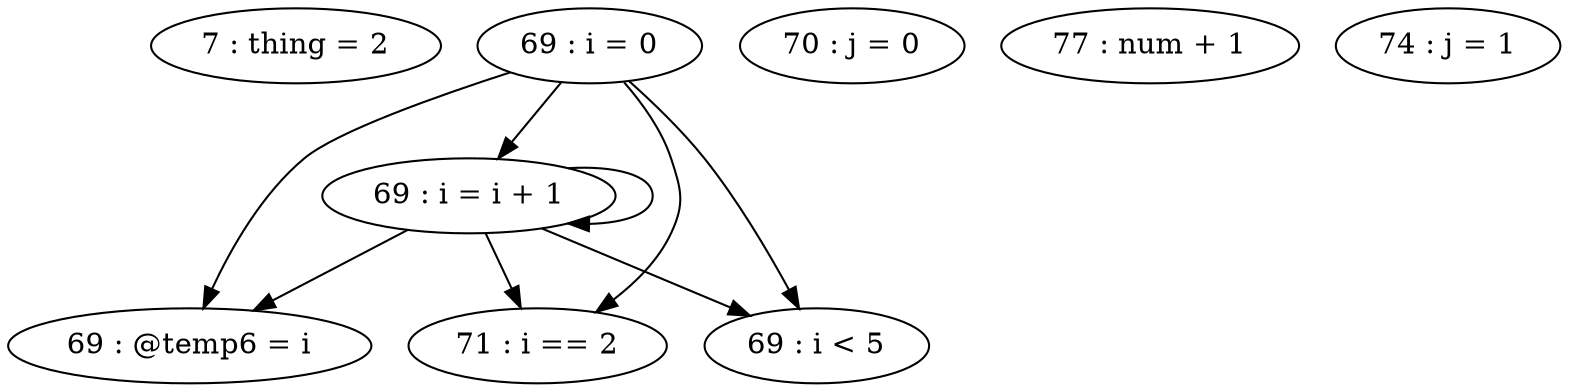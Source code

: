 digraph G {
"7 : thing = 2"
"69 : i = 0"
"69 : i = 0" -> "69 : i = i + 1"
"69 : i = 0" -> "69 : @temp6 = i"
"69 : i = 0" -> "71 : i == 2"
"69 : i = 0" -> "69 : i < 5"
"69 : i < 5"
"70 : j = 0"
"71 : i == 2"
"77 : num + 1"
"74 : j = 1"
"69 : @temp6 = i"
"69 : i = i + 1"
"69 : i = i + 1" -> "69 : i = i + 1"
"69 : i = i + 1" -> "69 : @temp6 = i"
"69 : i = i + 1" -> "71 : i == 2"
"69 : i = i + 1" -> "69 : i < 5"
}